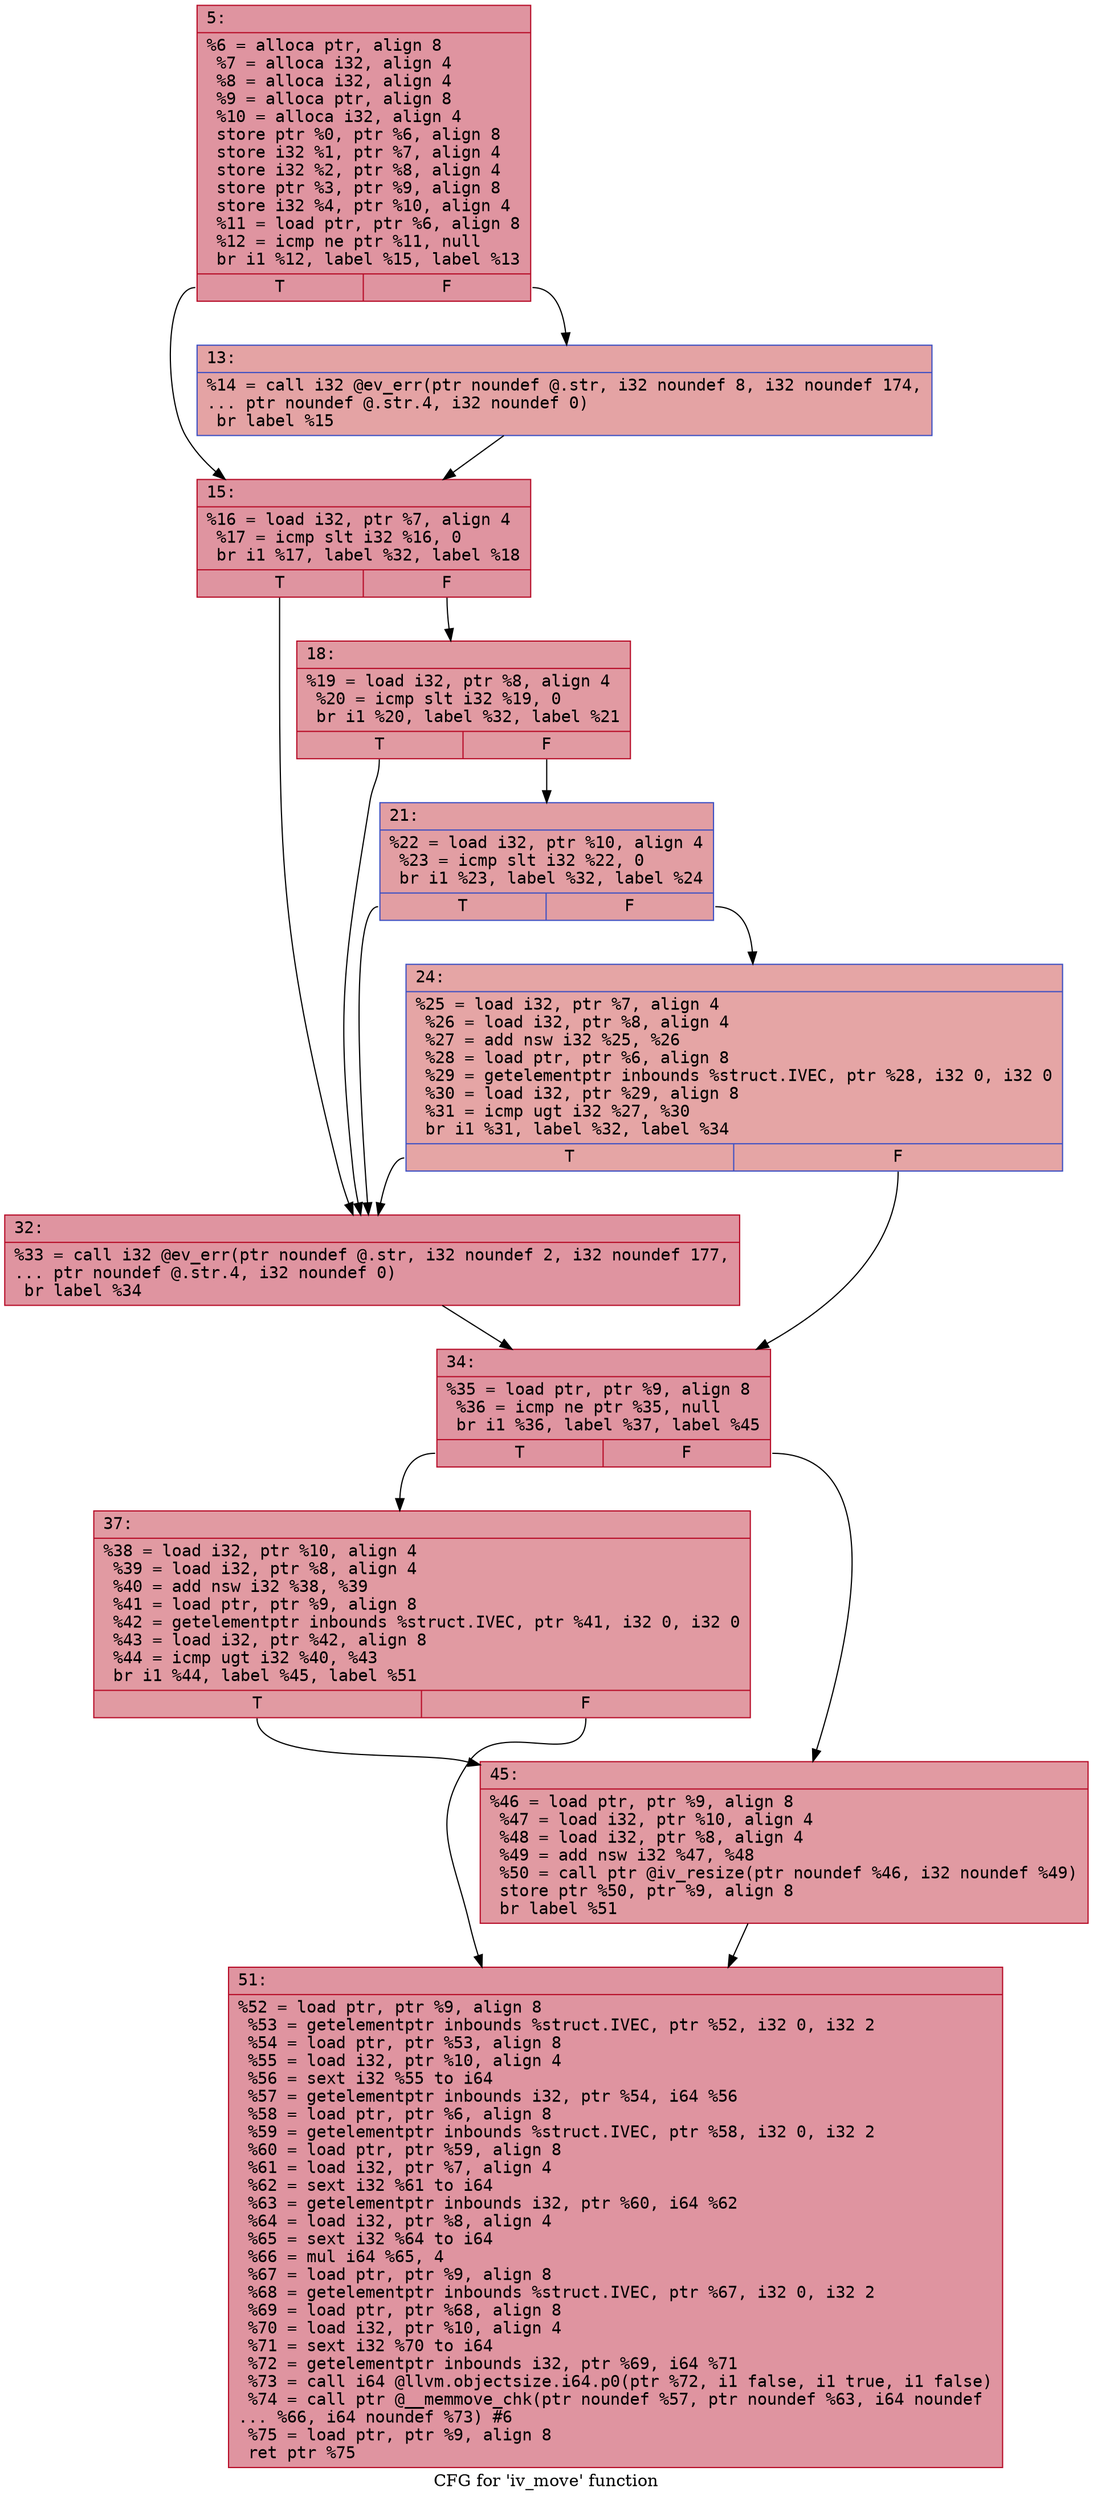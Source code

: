 digraph "CFG for 'iv_move' function" {
	label="CFG for 'iv_move' function";

	Node0x6000037f7200 [shape=record,color="#b70d28ff", style=filled, fillcolor="#b70d2870" fontname="Courier",label="{5:\l|  %6 = alloca ptr, align 8\l  %7 = alloca i32, align 4\l  %8 = alloca i32, align 4\l  %9 = alloca ptr, align 8\l  %10 = alloca i32, align 4\l  store ptr %0, ptr %6, align 8\l  store i32 %1, ptr %7, align 4\l  store i32 %2, ptr %8, align 4\l  store ptr %3, ptr %9, align 8\l  store i32 %4, ptr %10, align 4\l  %11 = load ptr, ptr %6, align 8\l  %12 = icmp ne ptr %11, null\l  br i1 %12, label %15, label %13\l|{<s0>T|<s1>F}}"];
	Node0x6000037f7200:s0 -> Node0x6000037f72a0[tooltip="5 -> 15\nProbability 62.50%" ];
	Node0x6000037f7200:s1 -> Node0x6000037f7250[tooltip="5 -> 13\nProbability 37.50%" ];
	Node0x6000037f7250 [shape=record,color="#3d50c3ff", style=filled, fillcolor="#c32e3170" fontname="Courier",label="{13:\l|  %14 = call i32 @ev_err(ptr noundef @.str, i32 noundef 8, i32 noundef 174,\l... ptr noundef @.str.4, i32 noundef 0)\l  br label %15\l}"];
	Node0x6000037f7250 -> Node0x6000037f72a0[tooltip="13 -> 15\nProbability 100.00%" ];
	Node0x6000037f72a0 [shape=record,color="#b70d28ff", style=filled, fillcolor="#b70d2870" fontname="Courier",label="{15:\l|  %16 = load i32, ptr %7, align 4\l  %17 = icmp slt i32 %16, 0\l  br i1 %17, label %32, label %18\l|{<s0>T|<s1>F}}"];
	Node0x6000037f72a0:s0 -> Node0x6000037f73e0[tooltip="15 -> 32\nProbability 37.50%" ];
	Node0x6000037f72a0:s1 -> Node0x6000037f72f0[tooltip="15 -> 18\nProbability 62.50%" ];
	Node0x6000037f72f0 [shape=record,color="#b70d28ff", style=filled, fillcolor="#bb1b2c70" fontname="Courier",label="{18:\l|  %19 = load i32, ptr %8, align 4\l  %20 = icmp slt i32 %19, 0\l  br i1 %20, label %32, label %21\l|{<s0>T|<s1>F}}"];
	Node0x6000037f72f0:s0 -> Node0x6000037f73e0[tooltip="18 -> 32\nProbability 37.50%" ];
	Node0x6000037f72f0:s1 -> Node0x6000037f7340[tooltip="18 -> 21\nProbability 62.50%" ];
	Node0x6000037f7340 [shape=record,color="#3d50c3ff", style=filled, fillcolor="#be242e70" fontname="Courier",label="{21:\l|  %22 = load i32, ptr %10, align 4\l  %23 = icmp slt i32 %22, 0\l  br i1 %23, label %32, label %24\l|{<s0>T|<s1>F}}"];
	Node0x6000037f7340:s0 -> Node0x6000037f73e0[tooltip="21 -> 32\nProbability 37.50%" ];
	Node0x6000037f7340:s1 -> Node0x6000037f7390[tooltip="21 -> 24\nProbability 62.50%" ];
	Node0x6000037f7390 [shape=record,color="#3d50c3ff", style=filled, fillcolor="#c5333470" fontname="Courier",label="{24:\l|  %25 = load i32, ptr %7, align 4\l  %26 = load i32, ptr %8, align 4\l  %27 = add nsw i32 %25, %26\l  %28 = load ptr, ptr %6, align 8\l  %29 = getelementptr inbounds %struct.IVEC, ptr %28, i32 0, i32 0\l  %30 = load i32, ptr %29, align 8\l  %31 = icmp ugt i32 %27, %30\l  br i1 %31, label %32, label %34\l|{<s0>T|<s1>F}}"];
	Node0x6000037f7390:s0 -> Node0x6000037f73e0[tooltip="24 -> 32\nProbability 50.00%" ];
	Node0x6000037f7390:s1 -> Node0x6000037f7430[tooltip="24 -> 34\nProbability 50.00%" ];
	Node0x6000037f73e0 [shape=record,color="#b70d28ff", style=filled, fillcolor="#b70d2870" fontname="Courier",label="{32:\l|  %33 = call i32 @ev_err(ptr noundef @.str, i32 noundef 2, i32 noundef 177,\l... ptr noundef @.str.4, i32 noundef 0)\l  br label %34\l}"];
	Node0x6000037f73e0 -> Node0x6000037f7430[tooltip="32 -> 34\nProbability 100.00%" ];
	Node0x6000037f7430 [shape=record,color="#b70d28ff", style=filled, fillcolor="#b70d2870" fontname="Courier",label="{34:\l|  %35 = load ptr, ptr %9, align 8\l  %36 = icmp ne ptr %35, null\l  br i1 %36, label %37, label %45\l|{<s0>T|<s1>F}}"];
	Node0x6000037f7430:s0 -> Node0x6000037f7480[tooltip="34 -> 37\nProbability 62.50%" ];
	Node0x6000037f7430:s1 -> Node0x6000037f74d0[tooltip="34 -> 45\nProbability 37.50%" ];
	Node0x6000037f7480 [shape=record,color="#b70d28ff", style=filled, fillcolor="#bb1b2c70" fontname="Courier",label="{37:\l|  %38 = load i32, ptr %10, align 4\l  %39 = load i32, ptr %8, align 4\l  %40 = add nsw i32 %38, %39\l  %41 = load ptr, ptr %9, align 8\l  %42 = getelementptr inbounds %struct.IVEC, ptr %41, i32 0, i32 0\l  %43 = load i32, ptr %42, align 8\l  %44 = icmp ugt i32 %40, %43\l  br i1 %44, label %45, label %51\l|{<s0>T|<s1>F}}"];
	Node0x6000037f7480:s0 -> Node0x6000037f74d0[tooltip="37 -> 45\nProbability 50.00%" ];
	Node0x6000037f7480:s1 -> Node0x6000037f7520[tooltip="37 -> 51\nProbability 50.00%" ];
	Node0x6000037f74d0 [shape=record,color="#b70d28ff", style=filled, fillcolor="#bb1b2c70" fontname="Courier",label="{45:\l|  %46 = load ptr, ptr %9, align 8\l  %47 = load i32, ptr %10, align 4\l  %48 = load i32, ptr %8, align 4\l  %49 = add nsw i32 %47, %48\l  %50 = call ptr @iv_resize(ptr noundef %46, i32 noundef %49)\l  store ptr %50, ptr %9, align 8\l  br label %51\l}"];
	Node0x6000037f74d0 -> Node0x6000037f7520[tooltip="45 -> 51\nProbability 100.00%" ];
	Node0x6000037f7520 [shape=record,color="#b70d28ff", style=filled, fillcolor="#b70d2870" fontname="Courier",label="{51:\l|  %52 = load ptr, ptr %9, align 8\l  %53 = getelementptr inbounds %struct.IVEC, ptr %52, i32 0, i32 2\l  %54 = load ptr, ptr %53, align 8\l  %55 = load i32, ptr %10, align 4\l  %56 = sext i32 %55 to i64\l  %57 = getelementptr inbounds i32, ptr %54, i64 %56\l  %58 = load ptr, ptr %6, align 8\l  %59 = getelementptr inbounds %struct.IVEC, ptr %58, i32 0, i32 2\l  %60 = load ptr, ptr %59, align 8\l  %61 = load i32, ptr %7, align 4\l  %62 = sext i32 %61 to i64\l  %63 = getelementptr inbounds i32, ptr %60, i64 %62\l  %64 = load i32, ptr %8, align 4\l  %65 = sext i32 %64 to i64\l  %66 = mul i64 %65, 4\l  %67 = load ptr, ptr %9, align 8\l  %68 = getelementptr inbounds %struct.IVEC, ptr %67, i32 0, i32 2\l  %69 = load ptr, ptr %68, align 8\l  %70 = load i32, ptr %10, align 4\l  %71 = sext i32 %70 to i64\l  %72 = getelementptr inbounds i32, ptr %69, i64 %71\l  %73 = call i64 @llvm.objectsize.i64.p0(ptr %72, i1 false, i1 true, i1 false)\l  %74 = call ptr @__memmove_chk(ptr noundef %57, ptr noundef %63, i64 noundef\l... %66, i64 noundef %73) #6\l  %75 = load ptr, ptr %9, align 8\l  ret ptr %75\l}"];
}

